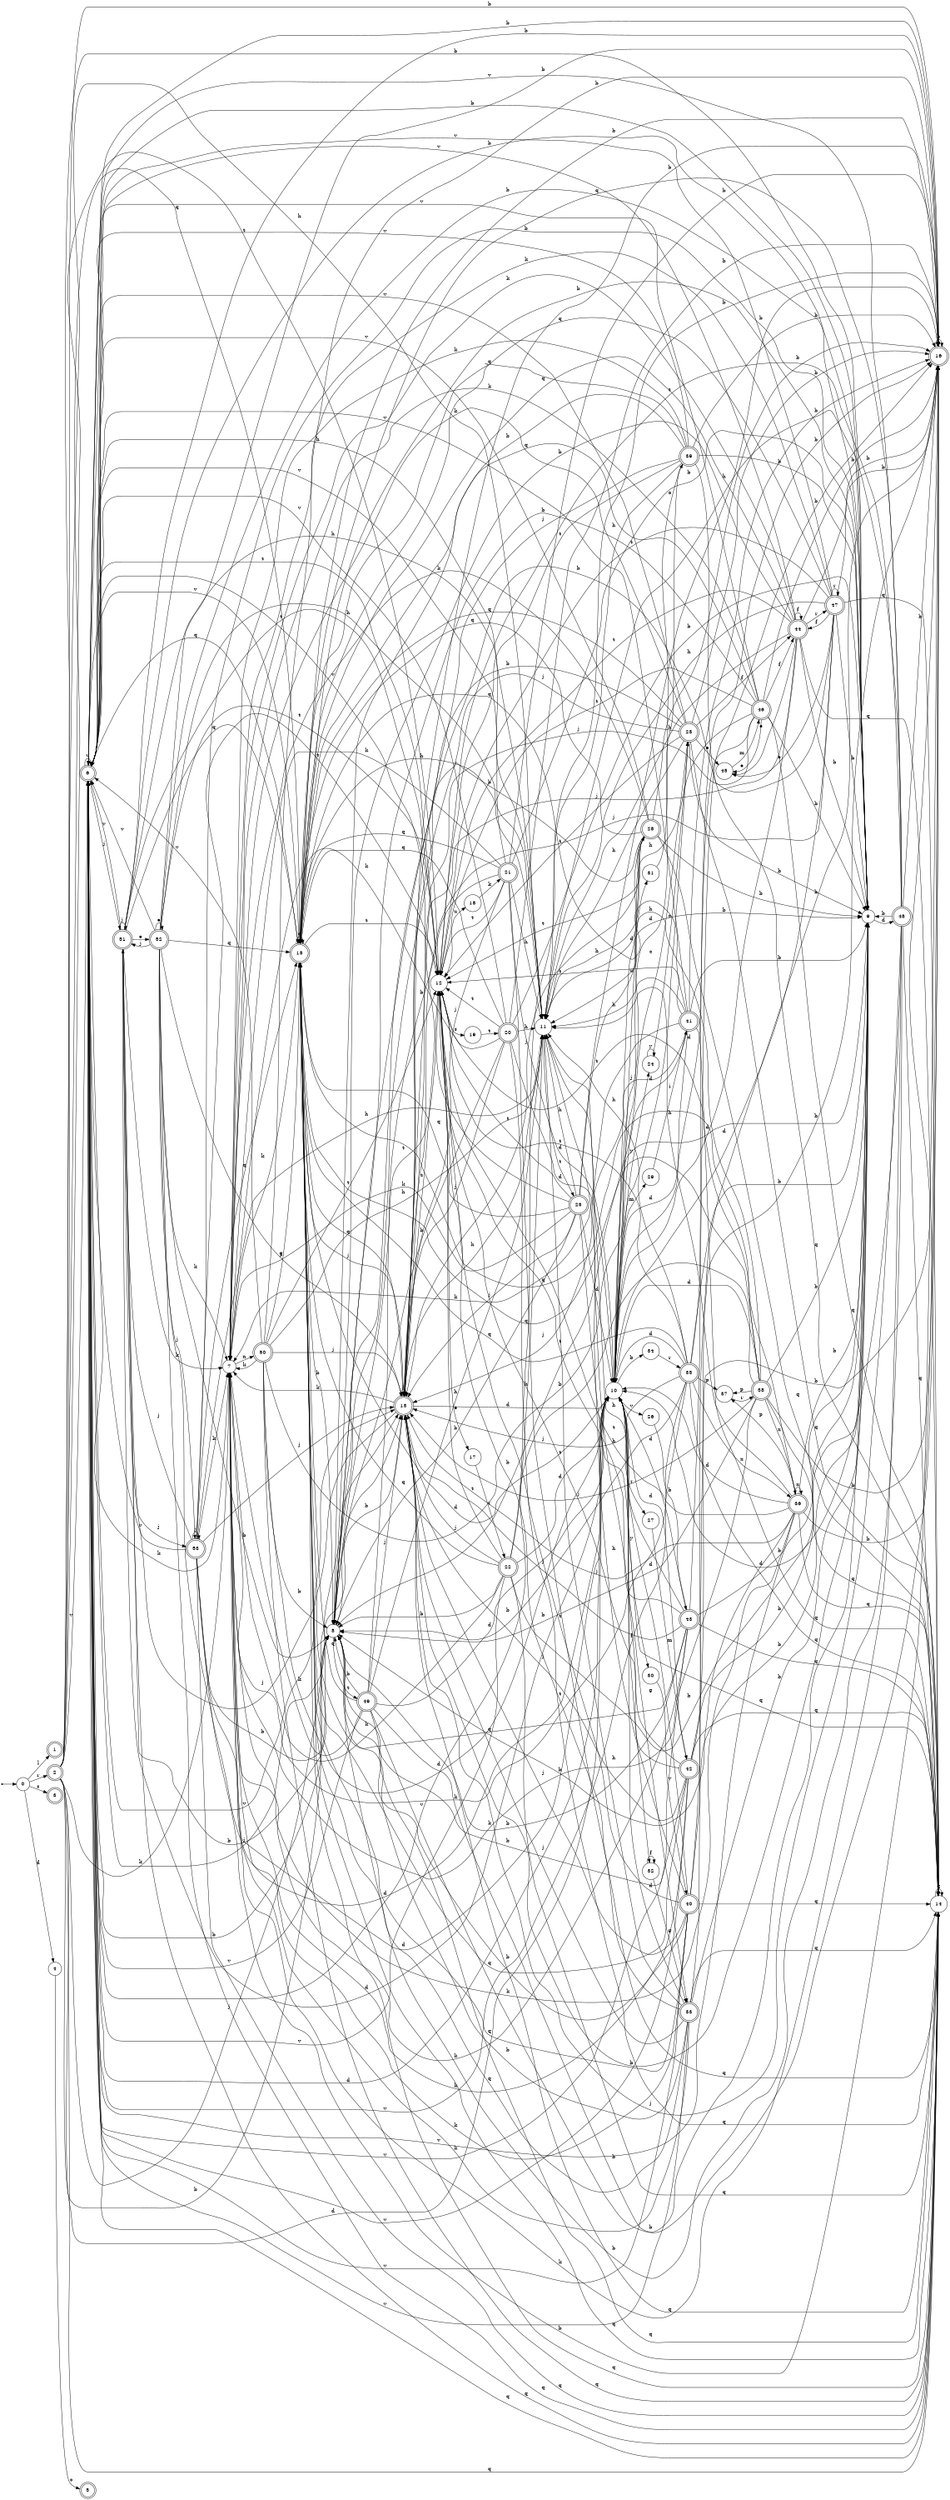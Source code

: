 digraph finite_state_machine {
rankdir=LR;
size="20,20";
node [shape = point]; "dummy0"
node [shape = circle]; "0";
"dummy0" -> "0";
node [shape = doublecircle]; "1";node [shape = doublecircle]; "2";node [shape = doublecircle]; "3";node [shape = circle]; "4";
node [shape = doublecircle]; "5";node [shape = doublecircle]; "6";node [shape = circle]; "7";
node [shape = circle]; "8";
node [shape = circle]; "9";
node [shape = circle]; "10";
node [shape = circle]; "11";
node [shape = circle]; "12";
node [shape = doublecircle]; "13";node [shape = circle]; "14";
node [shape = doublecircle]; "15";node [shape = doublecircle]; "16";node [shape = circle]; "17";
node [shape = circle]; "18";
node [shape = circle]; "19";
node [shape = doublecircle]; "20";node [shape = doublecircle]; "21";node [shape = doublecircle]; "22";node [shape = doublecircle]; "23";node [shape = circle]; "24";
node [shape = doublecircle]; "25";node [shape = circle]; "26";
node [shape = circle]; "27";
node [shape = doublecircle]; "28";node [shape = circle]; "29";
node [shape = circle]; "30";
node [shape = circle]; "31";
node [shape = circle]; "32";
node [shape = doublecircle]; "33";node [shape = circle]; "34";
node [shape = doublecircle]; "35";node [shape = doublecircle]; "36";node [shape = circle]; "37";
node [shape = doublecircle]; "38";node [shape = doublecircle]; "39";node [shape = doublecircle]; "40";node [shape = doublecircle]; "41";node [shape = doublecircle]; "42";node [shape = doublecircle]; "43";node [shape = doublecircle]; "44";node [shape = circle]; "45";
node [shape = doublecircle]; "46";node [shape = doublecircle]; "47";node [shape = doublecircle]; "48";node [shape = doublecircle]; "49";node [shape = doublecircle]; "50";node [shape = doublecircle]; "51";node [shape = doublecircle]; "52";node [shape = doublecircle]; "53";"0" -> "1" [label = "l"];
 "0" -> "2" [label = "r"];
 "0" -> "3" [label = "s"];
 "0" -> "4" [label = "d"];
 "4" -> "5" [label = "c"];
 "2" -> "6" [label = "v"];
 "2" -> "7" [label = "k"];
 "2" -> "8" [label = "b"];
 "2" -> "9" [label = "b"];
 "2" -> "16" [label = "b"];
 "2" -> "10" [label = "d"];
 "2" -> "11" [label = "h"];
 "2" -> "12" [label = "t"];
 "2" -> "13" [label = "j"];
 "2" -> "14" [label = "q"];
 "2" -> "15" [label = "q"];
 "16" -> "16" [label = "b"];
 "15" -> "14" [label = "q"];
 "15" -> "15" [label = "q"];
 "15" -> "6" [label = "v"];
 "15" -> "7" [label = "k"];
 "15" -> "8" [label = "b"];
 "15" -> "9" [label = "b"];
 "15" -> "16" [label = "b"];
 "15" -> "10" [label = "d"];
 "15" -> "11" [label = "h"];
 "15" -> "12" [label = "t"];
 "15" -> "13" [label = "j"];
 "14" -> "14" [label = "q"];
 "14" -> "15" [label = "q"];
 "13" -> "13" [label = "j"];
 "13" -> "6" [label = "v"];
 "13" -> "7" [label = "k"];
 "13" -> "8" [label = "b"];
 "13" -> "9" [label = "b"];
 "13" -> "16" [label = "b"];
 "13" -> "10" [label = "d"];
 "13" -> "11" [label = "h"];
 "13" -> "12" [label = "t"];
 "13" -> "14" [label = "q"];
 "13" -> "15" [label = "q"];
 "12" -> "17" [label = "e"];
 "12" -> "18" [label = "u"];
 "12" -> "19" [label = "s"];
 "19" -> "20" [label = "t"];
 "20" -> "12" [label = "t"];
 "20" -> "6" [label = "v"];
 "20" -> "7" [label = "k"];
 "20" -> "8" [label = "b"];
 "20" -> "9" [label = "b"];
 "20" -> "16" [label = "b"];
 "20" -> "10" [label = "d"];
 "20" -> "11" [label = "h"];
 "20" -> "13" [label = "j"];
 "20" -> "14" [label = "q"];
 "20" -> "15" [label = "q"];
 "18" -> "21" [label = "k"];
 "21" -> "12" [label = "t"];
 "21" -> "6" [label = "v"];
 "21" -> "7" [label = "k"];
 "21" -> "8" [label = "b"];
 "21" -> "9" [label = "b"];
 "21" -> "16" [label = "b"];
 "21" -> "10" [label = "d"];
 "21" -> "11" [label = "h"];
 "21" -> "13" [label = "j"];
 "21" -> "14" [label = "q"];
 "21" -> "15" [label = "q"];
 "17" -> "22" [label = "r"];
 "22" -> "12" [label = "t"];
 "22" -> "6" [label = "v"];
 "22" -> "7" [label = "k"];
 "22" -> "8" [label = "b"];
 "22" -> "9" [label = "b"];
 "22" -> "16" [label = "b"];
 "22" -> "10" [label = "d"];
 "22" -> "11" [label = "h"];
 "22" -> "13" [label = "j"];
 "22" -> "14" [label = "q"];
 "22" -> "15" [label = "q"];
 "11" -> "23" [label = "t"];
 "23" -> "11" [label = "h"];
 "23" -> "6" [label = "v"];
 "23" -> "7" [label = "k"];
 "23" -> "8" [label = "b"];
 "23" -> "9" [label = "b"];
 "23" -> "16" [label = "b"];
 "23" -> "10" [label = "d"];
 "23" -> "12" [label = "t"];
 "23" -> "13" [label = "j"];
 "23" -> "14" [label = "q"];
 "23" -> "15" [label = "q"];
 "10" -> "24" [label = "y"];
 "10" -> "30" [label = "y"];
 "10" -> "25" [label = "c"];
 "10" -> "26" [label = "v"];
 "10" -> "27" [label = "r"];
 "10" -> "28" [label = "u"];
 "10" -> "29" [label = "m"];
 "10" -> "31" [label = "j"];
 "10" -> "32" [label = "f"];
 "10" -> "33" [label = "g"];
 "10" -> "34" [label = "b"];
 "34" -> "35" [label = "r"];
 "35" -> "36" [label = "x"];
 "35" -> "37" [label = "p"];
 "35" -> "10" [label = "d"];
 "35" -> "6" [label = "v"];
 "35" -> "7" [label = "k"];
 "35" -> "8" [label = "b"];
 "35" -> "9" [label = "b"];
 "35" -> "16" [label = "b"];
 "35" -> "11" [label = "h"];
 "35" -> "12" [label = "t"];
 "35" -> "13" [label = "j"];
 "35" -> "14" [label = "q"];
 "35" -> "15" [label = "q"];
 "37" -> "38" [label = "r"];
 "38" -> "37" [label = "p"];
 "38" -> "36" [label = "x"];
 "38" -> "10" [label = "d"];
 "38" -> "6" [label = "v"];
 "38" -> "7" [label = "k"];
 "38" -> "8" [label = "b"];
 "38" -> "9" [label = "b"];
 "38" -> "16" [label = "b"];
 "38" -> "11" [label = "h"];
 "38" -> "12" [label = "t"];
 "38" -> "13" [label = "j"];
 "38" -> "14" [label = "q"];
 "38" -> "15" [label = "q"];
 "36" -> "36" [label = "x"];
 "36" -> "37" [label = "p"];
 "36" -> "10" [label = "d"];
 "36" -> "6" [label = "v"];
 "36" -> "7" [label = "k"];
 "36" -> "8" [label = "b"];
 "36" -> "9" [label = "b"];
 "36" -> "16" [label = "b"];
 "36" -> "11" [label = "h"];
 "36" -> "12" [label = "t"];
 "36" -> "13" [label = "j"];
 "36" -> "14" [label = "q"];
 "36" -> "15" [label = "q"];
 "33" -> "10" [label = "d"];
 "33" -> "6" [label = "v"];
 "33" -> "7" [label = "k"];
 "33" -> "8" [label = "b"];
 "33" -> "9" [label = "b"];
 "33" -> "16" [label = "b"];
 "33" -> "11" [label = "h"];
 "33" -> "12" [label = "t"];
 "33" -> "13" [label = "j"];
 "33" -> "14" [label = "q"];
 "33" -> "15" [label = "q"];
 "32" -> "32" [label = "f"];
 "32" -> "33" [label = "g"];
 "31" -> "39" [label = "o"];
 "39" -> "10" [label = "d"];
 "39" -> "6" [label = "v"];
 "39" -> "7" [label = "k"];
 "39" -> "8" [label = "b"];
 "39" -> "9" [label = "b"];
 "39" -> "16" [label = "b"];
 "39" -> "11" [label = "h"];
 "39" -> "12" [label = "t"];
 "39" -> "13" [label = "j"];
 "39" -> "14" [label = "q"];
 "39" -> "15" [label = "q"];
 "30" -> "40" [label = "v"];
 "40" -> "10" [label = "d"];
 "40" -> "6" [label = "v"];
 "40" -> "7" [label = "k"];
 "40" -> "8" [label = "b"];
 "40" -> "9" [label = "b"];
 "40" -> "16" [label = "b"];
 "40" -> "11" [label = "h"];
 "40" -> "12" [label = "t"];
 "40" -> "13" [label = "j"];
 "40" -> "14" [label = "q"];
 "40" -> "15" [label = "q"];
 "29" -> "41" [label = "i"];
 "41" -> "10" [label = "d"];
 "41" -> "6" [label = "v"];
 "41" -> "7" [label = "k"];
 "41" -> "8" [label = "b"];
 "41" -> "9" [label = "b"];
 "41" -> "16" [label = "b"];
 "41" -> "11" [label = "h"];
 "41" -> "12" [label = "t"];
 "41" -> "13" [label = "j"];
 "41" -> "14" [label = "q"];
 "41" -> "15" [label = "q"];
 "28" -> "10" [label = "d"];
 "28" -> "6" [label = "v"];
 "28" -> "7" [label = "k"];
 "28" -> "8" [label = "b"];
 "28" -> "9" [label = "b"];
 "28" -> "16" [label = "b"];
 "28" -> "11" [label = "h"];
 "28" -> "12" [label = "t"];
 "28" -> "13" [label = "j"];
 "28" -> "14" [label = "q"];
 "28" -> "15" [label = "q"];
 "27" -> "42" [label = "m"];
 "42" -> "10" [label = "d"];
 "42" -> "6" [label = "v"];
 "42" -> "7" [label = "k"];
 "42" -> "8" [label = "b"];
 "42" -> "9" [label = "b"];
 "42" -> "16" [label = "b"];
 "42" -> "11" [label = "h"];
 "42" -> "12" [label = "t"];
 "42" -> "13" [label = "j"];
 "42" -> "14" [label = "q"];
 "42" -> "15" [label = "q"];
 "26" -> "43" [label = "b"];
 "43" -> "10" [label = "d"];
 "43" -> "6" [label = "v"];
 "43" -> "7" [label = "k"];
 "43" -> "8" [label = "b"];
 "43" -> "9" [label = "b"];
 "43" -> "16" [label = "b"];
 "43" -> "11" [label = "h"];
 "43" -> "12" [label = "t"];
 "43" -> "13" [label = "j"];
 "43" -> "14" [label = "q"];
 "43" -> "15" [label = "q"];
 "25" -> "44" [label = "f"];
 "25" -> "45" [label = "e"];
 "25" -> "10" [label = "d"];
 "25" -> "6" [label = "v"];
 "25" -> "7" [label = "k"];
 "25" -> "8" [label = "b"];
 "25" -> "9" [label = "b"];
 "25" -> "16" [label = "b"];
 "25" -> "11" [label = "h"];
 "25" -> "12" [label = "t"];
 "25" -> "13" [label = "j"];
 "25" -> "14" [label = "q"];
 "25" -> "15" [label = "q"];
 "45" -> "46" [label = "m"];
 "46" -> "45" [label = "e"];
 "46" -> "44" [label = "f"];
 "46" -> "10" [label = "d"];
 "46" -> "6" [label = "v"];
 "46" -> "7" [label = "k"];
 "46" -> "8" [label = "b"];
 "46" -> "9" [label = "b"];
 "46" -> "16" [label = "b"];
 "46" -> "11" [label = "h"];
 "46" -> "12" [label = "t"];
 "46" -> "13" [label = "j"];
 "46" -> "14" [label = "q"];
 "46" -> "15" [label = "q"];
 "44" -> "44" [label = "f"];
 "44" -> "47" [label = "r"];
 "44" -> "45" [label = "e"];
 "44" -> "10" [label = "d"];
 "44" -> "6" [label = "v"];
 "44" -> "7" [label = "k"];
 "44" -> "8" [label = "b"];
 "44" -> "9" [label = "b"];
 "44" -> "16" [label = "b"];
 "44" -> "11" [label = "h"];
 "44" -> "12" [label = "t"];
 "44" -> "13" [label = "j"];
 "44" -> "14" [label = "q"];
 "44" -> "15" [label = "q"];
 "47" -> "47" [label = "r"];
 "47" -> "44" [label = "f"];
 "47" -> "45" [label = "e"];
 "47" -> "10" [label = "d"];
 "47" -> "6" [label = "v"];
 "47" -> "7" [label = "k"];
 "47" -> "8" [label = "b"];
 "47" -> "9" [label = "b"];
 "47" -> "16" [label = "b"];
 "47" -> "11" [label = "h"];
 "47" -> "12" [label = "t"];
 "47" -> "13" [label = "j"];
 "47" -> "14" [label = "q"];
 "47" -> "15" [label = "q"];
 "24" -> "24" [label = "y"];
 "24" -> "25" [label = "c"];
 "9" -> "48" [label = "d"];
 "48" -> "8" [label = "b"];
 "48" -> "9" [label = "b"];
 "48" -> "16" [label = "b"];
 "48" -> "6" [label = "v"];
 "48" -> "7" [label = "k"];
 "48" -> "10" [label = "d"];
 "48" -> "11" [label = "h"];
 "48" -> "12" [label = "t"];
 "48" -> "13" [label = "j"];
 "48" -> "14" [label = "q"];
 "48" -> "15" [label = "q"];
 "8" -> "49" [label = "t"];
 "49" -> "8" [label = "b"];
 "49" -> "9" [label = "b"];
 "49" -> "16" [label = "b"];
 "49" -> "6" [label = "v"];
 "49" -> "7" [label = "k"];
 "49" -> "10" [label = "d"];
 "49" -> "11" [label = "h"];
 "49" -> "12" [label = "t"];
 "49" -> "13" [label = "j"];
 "49" -> "14" [label = "q"];
 "49" -> "15" [label = "q"];
 "7" -> "50" [label = "n"];
 "50" -> "7" [label = "k"];
 "50" -> "6" [label = "v"];
 "50" -> "8" [label = "b"];
 "50" -> "9" [label = "b"];
 "50" -> "16" [label = "b"];
 "50" -> "10" [label = "d"];
 "50" -> "11" [label = "h"];
 "50" -> "12" [label = "t"];
 "50" -> "13" [label = "j"];
 "50" -> "14" [label = "q"];
 "50" -> "15" [label = "q"];
 "6" -> "6" [label = "v"];
 "6" -> "51" [label = "j"];
 "6" -> "13" [label = "j"];
 "6" -> "7" [label = "k"];
 "6" -> "8" [label = "b"];
 "6" -> "9" [label = "b"];
 "6" -> "16" [label = "b"];
 "6" -> "10" [label = "d"];
 "6" -> "11" [label = "h"];
 "6" -> "12" [label = "t"];
 "6" -> "14" [label = "q"];
 "6" -> "15" [label = "q"];
 "51" -> "13" [label = "j"];
 "51" -> "51" [label = "j"];
 "51" -> "53" [label = "j"];
 "51" -> "52" [label = "e"];
 "51" -> "6" [label = "v"];
 "51" -> "7" [label = "k"];
 "51" -> "8" [label = "b"];
 "51" -> "9" [label = "b"];
 "51" -> "16" [label = "b"];
 "51" -> "10" [label = "d"];
 "51" -> "11" [label = "h"];
 "51" -> "12" [label = "t"];
 "51" -> "14" [label = "q"];
 "51" -> "15" [label = "q"];
 "53" -> "13" [label = "j"];
 "53" -> "51" [label = "j"];
 "53" -> "53" [label = "j"];
 "53" -> "6" [label = "v"];
 "53" -> "7" [label = "k"];
 "53" -> "8" [label = "b"];
 "53" -> "9" [label = "b"];
 "53" -> "16" [label = "b"];
 "53" -> "10" [label = "d"];
 "53" -> "11" [label = "h"];
 "53" -> "12" [label = "t"];
 "53" -> "14" [label = "q"];
 "53" -> "15" [label = "q"];
 "52" -> "52" [label = "e"];
 "52" -> "13" [label = "j"];
 "52" -> "51" [label = "j"];
 "52" -> "53" [label = "j"];
 "52" -> "6" [label = "v"];
 "52" -> "7" [label = "k"];
 "52" -> "8" [label = "b"];
 "52" -> "9" [label = "b"];
 "52" -> "16" [label = "b"];
 "52" -> "10" [label = "d"];
 "52" -> "11" [label = "h"];
 "52" -> "12" [label = "t"];
 "52" -> "14" [label = "q"];
 "52" -> "15" [label = "q"];
 }
